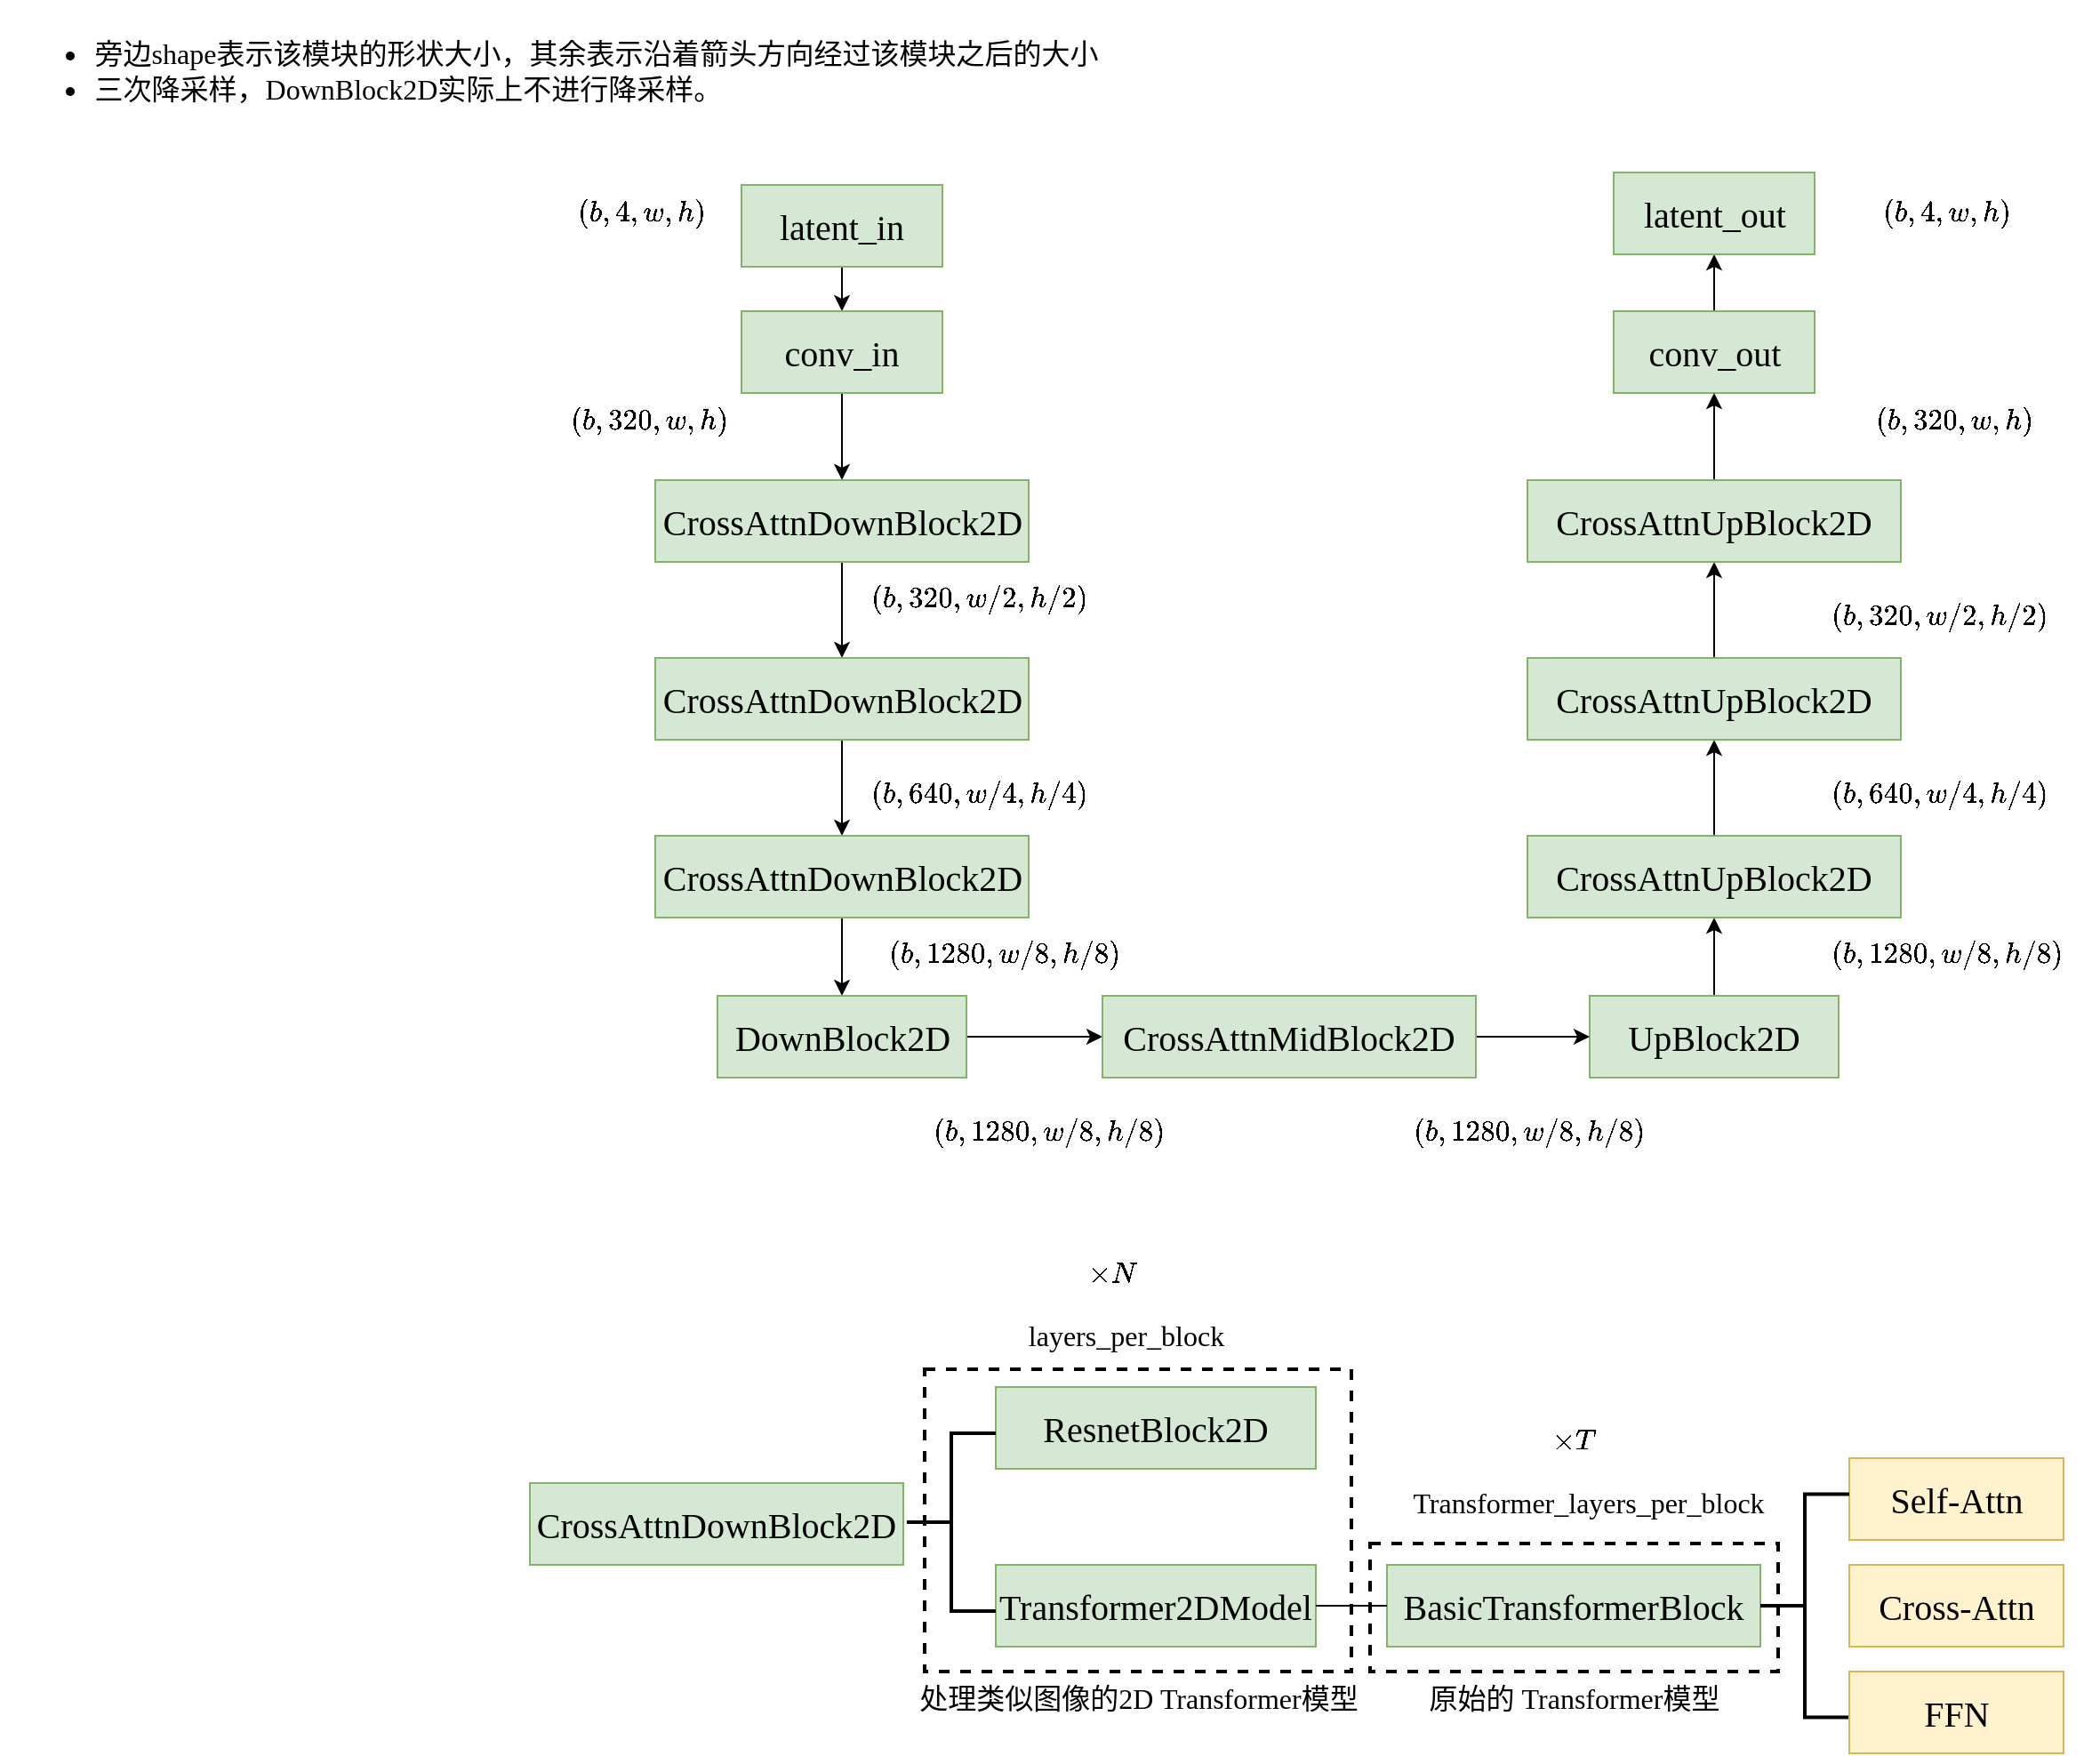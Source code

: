 <mxfile version="24.4.4" type="github">
  <diagram id="YZio-O26FUupj93rdy87" name="第 1 页">
    <mxGraphModel dx="2123" dy="1373" grid="1" gridSize="10" guides="1" tooltips="1" connect="1" arrows="1" fold="1" page="1" pageScale="1" pageWidth="1169" pageHeight="827" math="1" shadow="0">
      <root>
        <mxCell id="0" />
        <mxCell id="1" parent="0" />
        <mxCell id="2UaPLBciqvXl2TGkY4V7-1" value="" style="edgeStyle=orthogonalEdgeStyle;rounded=0;orthogonalLoop=1;jettySize=auto;html=1;" edge="1" parent="1" source="nw_g5E8gjsMnzy5CdsyM-1" target="nw_g5E8gjsMnzy5CdsyM-5">
          <mxGeometry relative="1" as="geometry" />
        </mxCell>
        <mxCell id="nw_g5E8gjsMnzy5CdsyM-1" value="&lt;font face=&quot;Times New Roman&quot; style=&quot;font-size: 20px&quot;&gt;latent_in&lt;/font&gt;" style="rounded=0;whiteSpace=wrap;html=1;fillColor=#d5e8d4;strokeColor=#82b366;" parent="1" vertex="1">
          <mxGeometry x="227" y="94" width="113" height="46" as="geometry" />
        </mxCell>
        <mxCell id="nw_g5E8gjsMnzy5CdsyM-4" value="&lt;font style=&quot;font-size: 16px;&quot;&gt;$$(b,4,w,h)$$&amp;nbsp;&lt;/font&gt;" style="text;html=1;align=center;verticalAlign=middle;resizable=0;points=[];autosize=1;fontFamily=Times New Roman;fontSize=16;" parent="1" vertex="1">
          <mxGeometry x="110" y="103" width="120" height="30" as="geometry" />
        </mxCell>
        <mxCell id="2UaPLBciqvXl2TGkY4V7-13" style="edgeStyle=orthogonalEdgeStyle;rounded=0;orthogonalLoop=1;jettySize=auto;html=1;entryX=0.5;entryY=0;entryDx=0;entryDy=0;" edge="1" parent="1" source="nw_g5E8gjsMnzy5CdsyM-5" target="2UaPLBciqvXl2TGkY4V7-2">
          <mxGeometry relative="1" as="geometry" />
        </mxCell>
        <mxCell id="nw_g5E8gjsMnzy5CdsyM-5" value="&lt;font face=&quot;Times New Roman&quot; style=&quot;font-size: 20px&quot;&gt;conv_in&lt;/font&gt;" style="rounded=0;whiteSpace=wrap;html=1;fillColor=#d5e8d4;strokeColor=#82b366;" parent="1" vertex="1">
          <mxGeometry x="227" y="165" width="113" height="46" as="geometry" />
        </mxCell>
        <mxCell id="nw_g5E8gjsMnzy5CdsyM-6" value="$$(b,320,w,h)$$&amp;nbsp;" style="text;html=1;align=center;verticalAlign=middle;resizable=0;points=[];autosize=1;fontFamily=Times New Roman;fontSize=16;" parent="1" vertex="1">
          <mxGeometry x="110" y="220" width="130" height="30" as="geometry" />
        </mxCell>
        <mxCell id="2UaPLBciqvXl2TGkY4V7-21" value="" style="edgeStyle=orthogonalEdgeStyle;rounded=0;orthogonalLoop=1;jettySize=auto;html=1;" edge="1" parent="1" source="nw_g5E8gjsMnzy5CdsyM-8" target="nw_g5E8gjsMnzy5CdsyM-12">
          <mxGeometry relative="1" as="geometry" />
        </mxCell>
        <mxCell id="nw_g5E8gjsMnzy5CdsyM-8" value="&lt;font face=&quot;Times New Roman&quot; style=&quot;font-size: 20px&quot;&gt;conv_out&lt;/font&gt;" style="rounded=0;whiteSpace=wrap;html=1;fillColor=#d5e8d4;strokeColor=#82b366;" parent="1" vertex="1">
          <mxGeometry x="717.5" y="165" width="113" height="46" as="geometry" />
        </mxCell>
        <mxCell id="nw_g5E8gjsMnzy5CdsyM-12" value="&lt;font face=&quot;Times New Roman&quot; style=&quot;font-size: 20px&quot;&gt;latent_out&lt;/font&gt;" style="rounded=0;whiteSpace=wrap;html=1;fillColor=#d5e8d4;strokeColor=#82b366;" parent="1" vertex="1">
          <mxGeometry x="717.5" y="87" width="113" height="46" as="geometry" />
        </mxCell>
        <mxCell id="2UaPLBciqvXl2TGkY4V7-15" value="" style="edgeStyle=orthogonalEdgeStyle;rounded=0;orthogonalLoop=1;jettySize=auto;html=1;" edge="1" parent="1" source="2UaPLBciqvXl2TGkY4V7-2" target="2UaPLBciqvXl2TGkY4V7-3">
          <mxGeometry relative="1" as="geometry" />
        </mxCell>
        <mxCell id="2UaPLBciqvXl2TGkY4V7-2" value="&lt;font face=&quot;Times New Roman&quot; style=&quot;font-size: 20px&quot;&gt;CrossAttnDownBlock2D&lt;/font&gt;" style="rounded=0;whiteSpace=wrap;html=1;fillColor=#d5e8d4;strokeColor=#82b366;" vertex="1" parent="1">
          <mxGeometry x="178.5" y="260" width="210" height="46" as="geometry" />
        </mxCell>
        <mxCell id="2UaPLBciqvXl2TGkY4V7-16" value="" style="edgeStyle=orthogonalEdgeStyle;rounded=0;orthogonalLoop=1;jettySize=auto;html=1;" edge="1" parent="1" source="2UaPLBciqvXl2TGkY4V7-3" target="2UaPLBciqvXl2TGkY4V7-4">
          <mxGeometry relative="1" as="geometry" />
        </mxCell>
        <mxCell id="2UaPLBciqvXl2TGkY4V7-3" value="&lt;font face=&quot;Times New Roman&quot; style=&quot;font-size: 20px&quot;&gt;CrossAttnDownBlock2D&lt;/font&gt;" style="rounded=0;whiteSpace=wrap;html=1;fillColor=#d5e8d4;strokeColor=#82b366;" vertex="1" parent="1">
          <mxGeometry x="178.5" y="360" width="210" height="46" as="geometry" />
        </mxCell>
        <mxCell id="2UaPLBciqvXl2TGkY4V7-22" value="" style="edgeStyle=orthogonalEdgeStyle;rounded=0;orthogonalLoop=1;jettySize=auto;html=1;" edge="1" parent="1" source="2UaPLBciqvXl2TGkY4V7-4" target="2UaPLBciqvXl2TGkY4V7-5">
          <mxGeometry relative="1" as="geometry" />
        </mxCell>
        <mxCell id="2UaPLBciqvXl2TGkY4V7-4" value="&lt;font face=&quot;Times New Roman&quot; style=&quot;font-size: 20px&quot;&gt;CrossAttnDownBlock2D&lt;/font&gt;" style="rounded=0;whiteSpace=wrap;html=1;fillColor=#d5e8d4;strokeColor=#82b366;" vertex="1" parent="1">
          <mxGeometry x="178.5" y="460" width="210" height="46" as="geometry" />
        </mxCell>
        <mxCell id="2UaPLBciqvXl2TGkY4V7-52" style="edgeStyle=orthogonalEdgeStyle;rounded=0;orthogonalLoop=1;jettySize=auto;html=1;" edge="1" parent="1" source="2UaPLBciqvXl2TGkY4V7-5" target="2UaPLBciqvXl2TGkY4V7-10">
          <mxGeometry relative="1" as="geometry" />
        </mxCell>
        <mxCell id="2UaPLBciqvXl2TGkY4V7-5" value="&lt;font face=&quot;Times New Roman&quot; style=&quot;font-size: 20px&quot;&gt;DownBlock2D&lt;/font&gt;" style="rounded=0;whiteSpace=wrap;html=1;fillColor=#d5e8d4;strokeColor=#82b366;" vertex="1" parent="1">
          <mxGeometry x="213.5" y="550" width="140" height="46" as="geometry" />
        </mxCell>
        <mxCell id="2UaPLBciqvXl2TGkY4V7-24" value="" style="edgeStyle=orthogonalEdgeStyle;rounded=0;orthogonalLoop=1;jettySize=auto;html=1;" edge="1" parent="1" source="2UaPLBciqvXl2TGkY4V7-6" target="2UaPLBciqvXl2TGkY4V7-7">
          <mxGeometry relative="1" as="geometry" />
        </mxCell>
        <mxCell id="2UaPLBciqvXl2TGkY4V7-6" value="&lt;font face=&quot;Times New Roman&quot; style=&quot;font-size: 20px&quot;&gt;UpBlock2D&lt;/font&gt;" style="rounded=0;whiteSpace=wrap;html=1;fillColor=#d5e8d4;strokeColor=#82b366;" vertex="1" parent="1">
          <mxGeometry x="704" y="550" width="140" height="46" as="geometry" />
        </mxCell>
        <mxCell id="2UaPLBciqvXl2TGkY4V7-18" value="" style="edgeStyle=orthogonalEdgeStyle;rounded=0;orthogonalLoop=1;jettySize=auto;html=1;" edge="1" parent="1" source="2UaPLBciqvXl2TGkY4V7-7" target="2UaPLBciqvXl2TGkY4V7-8">
          <mxGeometry relative="1" as="geometry" />
        </mxCell>
        <mxCell id="2UaPLBciqvXl2TGkY4V7-7" value="&lt;font face=&quot;Times New Roman&quot; style=&quot;font-size: 20px&quot;&gt;CrossAttnUpBlock2D&lt;/font&gt;" style="rounded=0;whiteSpace=wrap;html=1;fillColor=#d5e8d4;strokeColor=#82b366;" vertex="1" parent="1">
          <mxGeometry x="669" y="460" width="210" height="46" as="geometry" />
        </mxCell>
        <mxCell id="2UaPLBciqvXl2TGkY4V7-19" value="" style="edgeStyle=orthogonalEdgeStyle;rounded=0;orthogonalLoop=1;jettySize=auto;html=1;" edge="1" parent="1" source="2UaPLBciqvXl2TGkY4V7-8" target="2UaPLBciqvXl2TGkY4V7-9">
          <mxGeometry relative="1" as="geometry" />
        </mxCell>
        <mxCell id="2UaPLBciqvXl2TGkY4V7-8" value="&lt;font face=&quot;Times New Roman&quot; style=&quot;font-size: 20px&quot;&gt;CrossAttnUpBlock2D&lt;/font&gt;" style="rounded=0;whiteSpace=wrap;html=1;fillColor=#d5e8d4;strokeColor=#82b366;" vertex="1" parent="1">
          <mxGeometry x="669" y="360" width="210" height="46" as="geometry" />
        </mxCell>
        <mxCell id="2UaPLBciqvXl2TGkY4V7-20" value="" style="edgeStyle=orthogonalEdgeStyle;rounded=0;orthogonalLoop=1;jettySize=auto;html=1;" edge="1" parent="1" source="2UaPLBciqvXl2TGkY4V7-9" target="nw_g5E8gjsMnzy5CdsyM-8">
          <mxGeometry relative="1" as="geometry" />
        </mxCell>
        <mxCell id="2UaPLBciqvXl2TGkY4V7-9" value="&lt;font face=&quot;Times New Roman&quot; style=&quot;font-size: 20px&quot;&gt;CrossAttnUpBlock2D&lt;/font&gt;" style="rounded=0;whiteSpace=wrap;html=1;fillColor=#d5e8d4;strokeColor=#82b366;" vertex="1" parent="1">
          <mxGeometry x="669" y="260" width="210" height="46" as="geometry" />
        </mxCell>
        <mxCell id="2UaPLBciqvXl2TGkY4V7-53" style="edgeStyle=orthogonalEdgeStyle;rounded=0;orthogonalLoop=1;jettySize=auto;html=1;entryX=0;entryY=0.5;entryDx=0;entryDy=0;" edge="1" parent="1" source="2UaPLBciqvXl2TGkY4V7-10" target="2UaPLBciqvXl2TGkY4V7-6">
          <mxGeometry relative="1" as="geometry" />
        </mxCell>
        <mxCell id="2UaPLBciqvXl2TGkY4V7-10" value="&lt;font face=&quot;Times New Roman&quot; style=&quot;font-size: 20px&quot;&gt;CrossAttnMidBlock2D&lt;/font&gt;" style="rounded=0;whiteSpace=wrap;html=1;fillColor=#d5e8d4;strokeColor=#82b366;" vertex="1" parent="1">
          <mxGeometry x="430" y="550" width="210" height="46" as="geometry" />
        </mxCell>
        <mxCell id="2UaPLBciqvXl2TGkY4V7-25" value="&lt;font face=&quot;Times New Roman&quot; style=&quot;font-size: 20px&quot;&gt;CrossAttnDownBlock2D&lt;/font&gt;" style="rounded=0;whiteSpace=wrap;html=1;fillColor=#d5e8d4;strokeColor=#82b366;" vertex="1" parent="1">
          <mxGeometry x="108" y="824" width="210" height="46" as="geometry" />
        </mxCell>
        <mxCell id="2UaPLBciqvXl2TGkY4V7-26" value="&lt;font face=&quot;Times New Roman&quot; style=&quot;font-size: 20px&quot;&gt;ResnetBlock2D&lt;/font&gt;" style="rounded=0;whiteSpace=wrap;html=1;fillColor=#d5e8d4;strokeColor=#82b366;" vertex="1" parent="1">
          <mxGeometry x="370" y="770" width="180" height="46" as="geometry" />
        </mxCell>
        <mxCell id="2UaPLBciqvXl2TGkY4V7-27" value="&lt;font face=&quot;Times New Roman&quot; style=&quot;font-size: 20px&quot;&gt;Transformer2DModel&lt;/font&gt;" style="rounded=0;whiteSpace=wrap;html=1;fillColor=#d5e8d4;strokeColor=#82b366;" vertex="1" parent="1">
          <mxGeometry x="370" y="870" width="180" height="46" as="geometry" />
        </mxCell>
        <mxCell id="2UaPLBciqvXl2TGkY4V7-28" value="" style="strokeWidth=2;html=1;shape=mxgraph.flowchart.annotation_2;align=left;labelPosition=right;pointerEvents=1;" vertex="1" parent="1">
          <mxGeometry x="320" y="796" width="50" height="100" as="geometry" />
        </mxCell>
        <mxCell id="2UaPLBciqvXl2TGkY4V7-32" value="&lt;font face=&quot;Times New Roman&quot; style=&quot;font-size: 20px&quot;&gt;BasicTransformerBlock&lt;/font&gt;" style="rounded=0;whiteSpace=wrap;html=1;fillColor=#d5e8d4;strokeColor=#82b366;" vertex="1" parent="1">
          <mxGeometry x="590" y="870" width="210" height="46" as="geometry" />
        </mxCell>
        <mxCell id="2UaPLBciqvXl2TGkY4V7-34" value="" style="endArrow=none;html=1;rounded=0;entryX=0;entryY=0.5;entryDx=0;entryDy=0;exitX=1;exitY=0.5;exitDx=0;exitDy=0;" edge="1" parent="1" source="2UaPLBciqvXl2TGkY4V7-27" target="2UaPLBciqvXl2TGkY4V7-32">
          <mxGeometry width="50" height="50" relative="1" as="geometry">
            <mxPoint x="550" y="896" as="sourcePoint" />
            <mxPoint x="600" y="846" as="targetPoint" />
          </mxGeometry>
        </mxCell>
        <mxCell id="2UaPLBciqvXl2TGkY4V7-35" value="&lt;font face=&quot;Times New Roman&quot;&gt;&lt;span style=&quot;font-size: 20px;&quot;&gt;Self-Attn&lt;/span&gt;&lt;/font&gt;" style="rounded=0;whiteSpace=wrap;html=1;fillColor=#fff2cc;strokeColor=#d6b656;" vertex="1" parent="1">
          <mxGeometry x="850" y="810" width="120.5" height="46" as="geometry" />
        </mxCell>
        <mxCell id="2UaPLBciqvXl2TGkY4V7-36" value="" style="strokeWidth=2;html=1;shape=mxgraph.flowchart.annotation_2;align=left;labelPosition=right;pointerEvents=1;" vertex="1" parent="1">
          <mxGeometry x="800" y="830.25" width="50" height="125.5" as="geometry" />
        </mxCell>
        <mxCell id="2UaPLBciqvXl2TGkY4V7-39" value="&lt;font face=&quot;Times New Roman&quot;&gt;&lt;span style=&quot;font-size: 20px;&quot;&gt;Cross-Attn&lt;/span&gt;&lt;/font&gt;" style="rounded=0;whiteSpace=wrap;html=1;fillColor=#fff2cc;strokeColor=#d6b656;" vertex="1" parent="1">
          <mxGeometry x="850" y="870" width="120.5" height="46" as="geometry" />
        </mxCell>
        <mxCell id="2UaPLBciqvXl2TGkY4V7-40" value="&lt;font face=&quot;Times New Roman&quot;&gt;&lt;span style=&quot;font-size: 20px;&quot;&gt;FFN&lt;/span&gt;&lt;/font&gt;" style="rounded=0;whiteSpace=wrap;html=1;fillColor=#fff2cc;strokeColor=#d6b656;" vertex="1" parent="1">
          <mxGeometry x="850" y="930" width="120.5" height="46" as="geometry" />
        </mxCell>
        <mxCell id="2UaPLBciqvXl2TGkY4V7-42" value="&lt;font style=&quot;font-size: 16px;&quot;&gt;$$(b,4,w,h)$$&amp;nbsp;&lt;/font&gt;" style="text;html=1;align=center;verticalAlign=middle;resizable=0;points=[];autosize=1;fontFamily=Times New Roman;fontSize=16;" vertex="1" parent="1">
          <mxGeometry x="844" y="103" width="120" height="30" as="geometry" />
        </mxCell>
        <mxCell id="2UaPLBciqvXl2TGkY4V7-45" value="$$(b,320,w,h)$$&amp;nbsp;" style="text;html=1;align=center;verticalAlign=middle;resizable=0;points=[];autosize=1;fontFamily=Times New Roman;fontSize=16;" vertex="1" parent="1">
          <mxGeometry x="844" y="220" width="130" height="30" as="geometry" />
        </mxCell>
        <mxCell id="2UaPLBciqvXl2TGkY4V7-47" value="$$\times T$$&amp;nbsp; &amp;nbsp; &amp;nbsp;Transformer_layers_per_block&amp;nbsp;" style="text;html=1;align=center;verticalAlign=middle;resizable=0;points=[];autosize=1;fontFamily=Times New Roman;fontSize=16;" vertex="1" parent="1">
          <mxGeometry x="530" y="794" width="330" height="30" as="geometry" />
        </mxCell>
        <mxCell id="2UaPLBciqvXl2TGkY4V7-50" value="$$\times N$$&amp;nbsp; &amp;nbsp; &amp;nbsp;layers_per_block&amp;nbsp;" style="text;html=1;align=center;verticalAlign=middle;resizable=0;points=[];autosize=1;fontFamily=Times New Roman;fontSize=16;" vertex="1" parent="1">
          <mxGeometry x="315" y="700" width="240" height="30" as="geometry" />
        </mxCell>
        <mxCell id="2UaPLBciqvXl2TGkY4V7-51" value="处理类似图像的2D Transformer模型" style="text;html=1;align=center;verticalAlign=middle;resizable=0;points=[];autosize=1;fontFamily=Times New Roman;fontSize=16;" vertex="1" parent="1">
          <mxGeometry x="315" y="930" width="270" height="30" as="geometry" />
        </mxCell>
        <mxCell id="2UaPLBciqvXl2TGkY4V7-54" value="$$(b,320,w/2,h/2)$$&amp;nbsp;" style="text;html=1;align=center;verticalAlign=middle;resizable=0;points=[];autosize=1;fontFamily=Times New Roman;fontSize=16;" vertex="1" parent="1">
          <mxGeometry x="280" y="320" width="160" height="30" as="geometry" />
        </mxCell>
        <mxCell id="2UaPLBciqvXl2TGkY4V7-55" value="$$(b,640,w/4,h/4)$$&amp;nbsp;" style="text;html=1;align=center;verticalAlign=middle;resizable=0;points=[];autosize=1;fontFamily=Times New Roman;fontSize=16;" vertex="1" parent="1">
          <mxGeometry x="280" y="430" width="160" height="30" as="geometry" />
        </mxCell>
        <mxCell id="2UaPLBciqvXl2TGkY4V7-56" value="$$(b,1280,w/8,h/8)$$&amp;nbsp;" style="text;html=1;align=center;verticalAlign=middle;resizable=0;points=[];autosize=1;fontFamily=Times New Roman;fontSize=16;" vertex="1" parent="1">
          <mxGeometry x="290" y="520" width="170" height="30" as="geometry" />
        </mxCell>
        <mxCell id="2UaPLBciqvXl2TGkY4V7-57" value="$$(b,1280,w/8,h/8)$$&amp;nbsp;" style="text;html=1;align=center;verticalAlign=middle;resizable=0;points=[];autosize=1;fontFamily=Times New Roman;fontSize=16;" vertex="1" parent="1">
          <mxGeometry x="315" y="620" width="170" height="30" as="geometry" />
        </mxCell>
        <mxCell id="2UaPLBciqvXl2TGkY4V7-58" value="&lt;ul&gt;&lt;li&gt;旁边shape表示该模块的形状大小，其余表示沿着箭头方向经过该模块之后的大小&lt;/li&gt;&lt;li style=&quot;text-align: left;&quot;&gt;三次降采样，DownBlock2D实际上不进行降采样。&lt;/li&gt;&lt;/ul&gt;" style="text;html=1;align=center;verticalAlign=middle;resizable=0;points=[];autosize=1;fontFamily=Times New Roman;fontSize=16;" vertex="1" parent="1">
          <mxGeometry x="-190" y="-10" width="630" height="80" as="geometry" />
        </mxCell>
        <mxCell id="2UaPLBciqvXl2TGkY4V7-59" value="$$(b,1280,w/8,h/8)$$&amp;nbsp;" style="text;html=1;align=center;verticalAlign=middle;resizable=0;points=[];autosize=1;fontFamily=Times New Roman;fontSize=16;" vertex="1" parent="1">
          <mxGeometry x="585" y="620" width="170" height="30" as="geometry" />
        </mxCell>
        <mxCell id="2UaPLBciqvXl2TGkY4V7-65" value="$$(b,1280,w/8,h/8)$$&amp;nbsp;" style="text;html=1;align=center;verticalAlign=middle;resizable=0;points=[];autosize=1;fontFamily=Times New Roman;fontSize=16;" vertex="1" parent="1">
          <mxGeometry x="820" y="520" width="170" height="30" as="geometry" />
        </mxCell>
        <mxCell id="2UaPLBciqvXl2TGkY4V7-66" value="$$(b,640,w/4,h/4)$$&amp;nbsp;" style="text;html=1;align=center;verticalAlign=middle;resizable=0;points=[];autosize=1;fontFamily=Times New Roman;fontSize=16;" vertex="1" parent="1">
          <mxGeometry x="820" y="430" width="160" height="30" as="geometry" />
        </mxCell>
        <mxCell id="2UaPLBciqvXl2TGkY4V7-67" value="$$(b,320,w/2,h/2)$$&amp;nbsp;" style="text;html=1;align=center;verticalAlign=middle;resizable=0;points=[];autosize=1;fontFamily=Times New Roman;fontSize=16;" vertex="1" parent="1">
          <mxGeometry x="820" y="330" width="160" height="30" as="geometry" />
        </mxCell>
        <mxCell id="2UaPLBciqvXl2TGkY4V7-72" value="" style="rounded=0;whiteSpace=wrap;html=1;fillColor=none;dashed=1;strokeWidth=2;" vertex="1" parent="1">
          <mxGeometry x="330" y="760" width="240" height="170" as="geometry" />
        </mxCell>
        <mxCell id="2UaPLBciqvXl2TGkY4V7-74" value="" style="rounded=0;whiteSpace=wrap;html=1;fillColor=none;dashed=1;strokeWidth=2;" vertex="1" parent="1">
          <mxGeometry x="580.5" y="858" width="229.5" height="72" as="geometry" />
        </mxCell>
        <mxCell id="2UaPLBciqvXl2TGkY4V7-76" value="原始的 Transformer模型" style="text;html=1;align=center;verticalAlign=middle;resizable=0;points=[];autosize=1;fontFamily=Times New Roman;fontSize=16;" vertex="1" parent="1">
          <mxGeometry x="600.25" y="930" width="190" height="30" as="geometry" />
        </mxCell>
      </root>
    </mxGraphModel>
  </diagram>
</mxfile>
